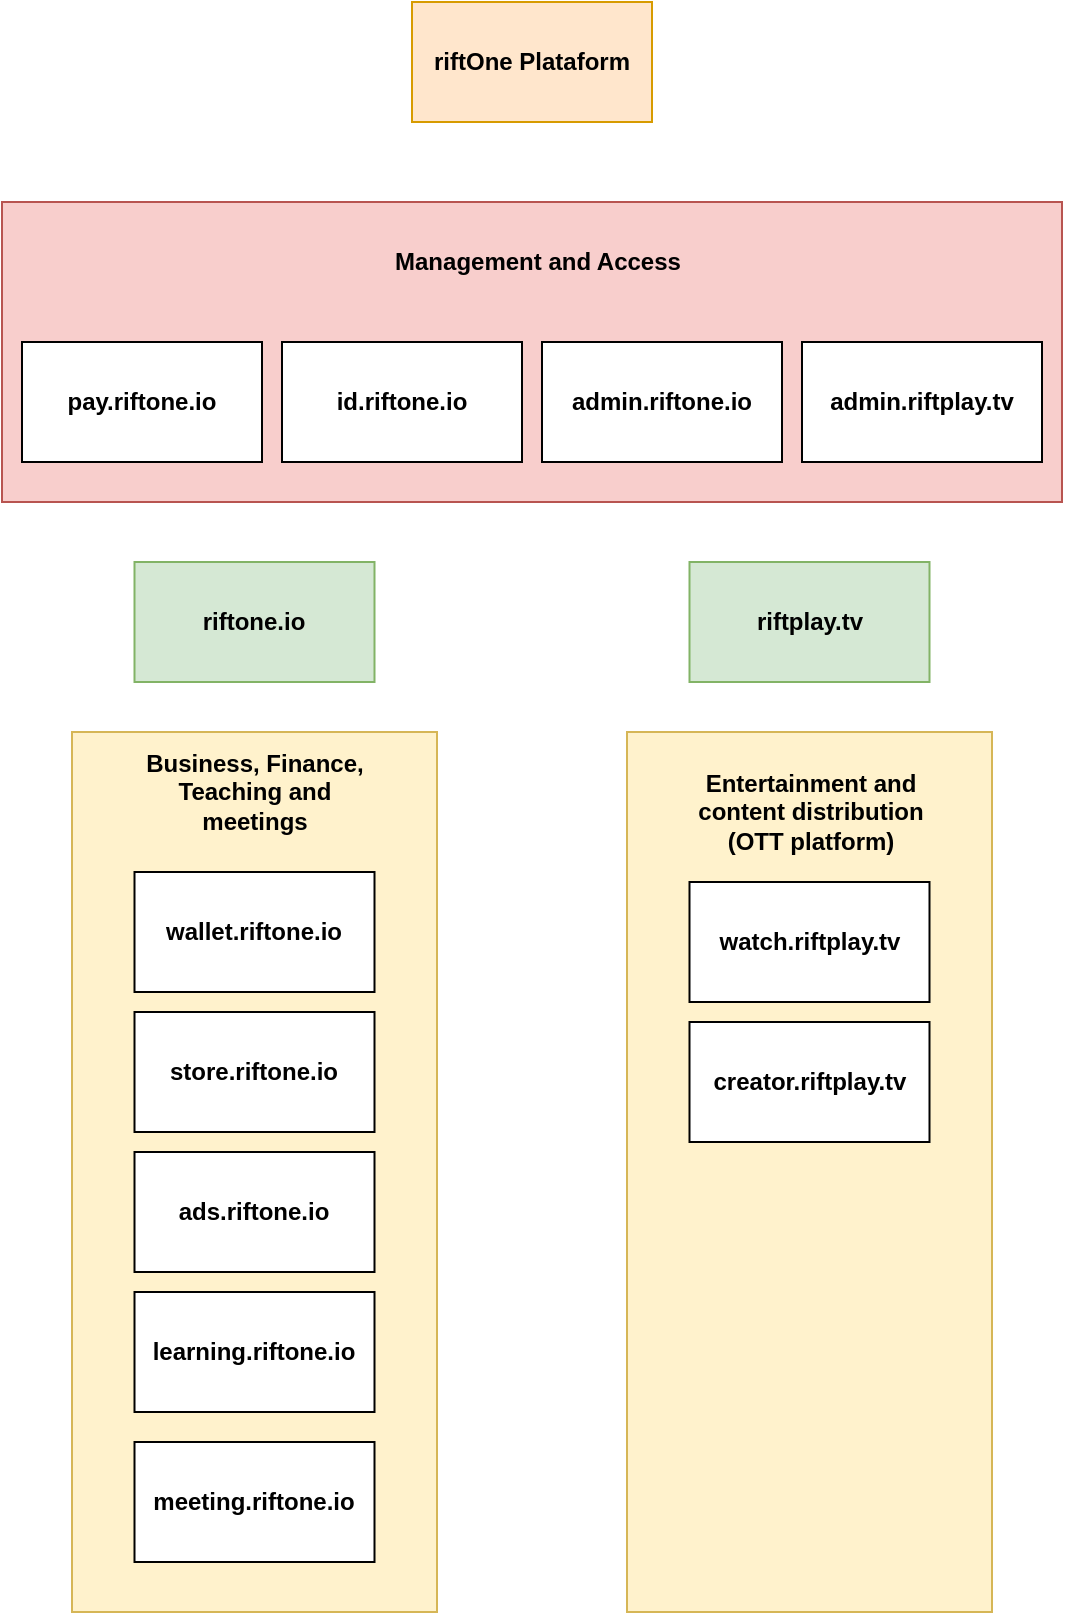 <mxfile version="20.2.3" type="github">
  <diagram id="R2lEEEUBdFMjLlhIrx00" name="Page-1">
    <mxGraphModel dx="1554" dy="867" grid="1" gridSize="10" guides="1" tooltips="1" connect="1" arrows="1" fold="1" page="1" pageScale="1" pageWidth="850" pageHeight="1100" math="0" shadow="0" extFonts="Permanent Marker^https://fonts.googleapis.com/css?family=Permanent+Marker">
      <root>
        <mxCell id="0" />
        <mxCell id="1" parent="0" />
        <mxCell id="aJMRBLY9oZxYdTQO_TVv-20" value="" style="rounded=0;whiteSpace=wrap;html=1;fillColor=#f8cecc;strokeColor=#b85450;" vertex="1" parent="1">
          <mxGeometry x="160" y="150" width="530" height="150" as="geometry" />
        </mxCell>
        <mxCell id="aJMRBLY9oZxYdTQO_TVv-19" value="" style="rounded=0;whiteSpace=wrap;html=1;fillColor=#fff2cc;strokeColor=#d6b656;" vertex="1" parent="1">
          <mxGeometry x="472.5" y="415" width="182.5" height="440" as="geometry" />
        </mxCell>
        <mxCell id="aJMRBLY9oZxYdTQO_TVv-16" value="" style="rounded=0;whiteSpace=wrap;html=1;fillColor=#fff2cc;strokeColor=#d6b656;" vertex="1" parent="1">
          <mxGeometry x="195" y="415" width="182.5" height="440" as="geometry" />
        </mxCell>
        <mxCell id="aJMRBLY9oZxYdTQO_TVv-1" value="riftOne Plataform" style="rounded=0;whiteSpace=wrap;html=1;fillColor=#ffe6cc;strokeColor=#d79b00;fontStyle=1" vertex="1" parent="1">
          <mxGeometry x="365" y="50" width="120" height="60" as="geometry" />
        </mxCell>
        <mxCell id="aJMRBLY9oZxYdTQO_TVv-2" value="riftone.io" style="rounded=0;whiteSpace=wrap;html=1;fillColor=#d5e8d4;strokeColor=#82b366;fontStyle=1" vertex="1" parent="1">
          <mxGeometry x="226.25" y="330" width="120" height="60" as="geometry" />
        </mxCell>
        <mxCell id="aJMRBLY9oZxYdTQO_TVv-3" value="riftplay.tv" style="rounded=0;whiteSpace=wrap;html=1;fillColor=#d5e8d4;strokeColor=#82b366;fontStyle=1" vertex="1" parent="1">
          <mxGeometry x="503.75" y="330" width="120" height="60" as="geometry" />
        </mxCell>
        <mxCell id="aJMRBLY9oZxYdTQO_TVv-6" value="&lt;div&gt;store.riftone.io&lt;/div&gt;" style="rounded=0;whiteSpace=wrap;html=1;fontStyle=1" vertex="1" parent="1">
          <mxGeometry x="226.25" y="555" width="120" height="60" as="geometry" />
        </mxCell>
        <mxCell id="aJMRBLY9oZxYdTQO_TVv-7" value="ads.riftone.io" style="rounded=0;whiteSpace=wrap;html=1;fontStyle=1" vertex="1" parent="1">
          <mxGeometry x="226.25" y="625" width="120" height="60" as="geometry" />
        </mxCell>
        <mxCell id="aJMRBLY9oZxYdTQO_TVv-8" value="learning.riftone.io" style="rounded=0;whiteSpace=wrap;html=1;fontStyle=1" vertex="1" parent="1">
          <mxGeometry x="226.25" y="695" width="120" height="60" as="geometry" />
        </mxCell>
        <mxCell id="aJMRBLY9oZxYdTQO_TVv-9" value="wallet.riftone.io" style="rounded=0;whiteSpace=wrap;html=1;fontStyle=1" vertex="1" parent="1">
          <mxGeometry x="226.25" y="485" width="120" height="60" as="geometry" />
        </mxCell>
        <mxCell id="aJMRBLY9oZxYdTQO_TVv-10" value="admin.riftone.io" style="rounded=0;whiteSpace=wrap;html=1;fontStyle=1" vertex="1" parent="1">
          <mxGeometry x="430" y="220" width="120" height="60" as="geometry" />
        </mxCell>
        <mxCell id="aJMRBLY9oZxYdTQO_TVv-11" value="admin.riftplay.tv" style="rounded=0;whiteSpace=wrap;html=1;fontStyle=1" vertex="1" parent="1">
          <mxGeometry x="560" y="220" width="120" height="60" as="geometry" />
        </mxCell>
        <mxCell id="aJMRBLY9oZxYdTQO_TVv-12" value="watch.riftplay.tv" style="rounded=0;whiteSpace=wrap;html=1;fontStyle=1" vertex="1" parent="1">
          <mxGeometry x="503.75" y="490" width="120" height="60" as="geometry" />
        </mxCell>
        <mxCell id="aJMRBLY9oZxYdTQO_TVv-13" value="creator.riftplay.tv" style="rounded=0;whiteSpace=wrap;html=1;fontStyle=1" vertex="1" parent="1">
          <mxGeometry x="503.75" y="560" width="120" height="60" as="geometry" />
        </mxCell>
        <mxCell id="aJMRBLY9oZxYdTQO_TVv-14" value="id.riftone.io" style="rounded=0;whiteSpace=wrap;html=1;fontStyle=1" vertex="1" parent="1">
          <mxGeometry x="300" y="220" width="120" height="60" as="geometry" />
        </mxCell>
        <mxCell id="aJMRBLY9oZxYdTQO_TVv-17" value="Business, Finance, Teaching and meetings" style="text;html=1;strokeColor=none;fillColor=none;align=center;verticalAlign=middle;whiteSpace=wrap;rounded=0;fontColor=#000000;fontStyle=1" vertex="1" parent="1">
          <mxGeometry x="220" y="425" width="132.5" height="40" as="geometry" />
        </mxCell>
        <mxCell id="aJMRBLY9oZxYdTQO_TVv-18" value="Entertainment and content distribution (OTT platform)" style="text;html=1;strokeColor=none;fillColor=none;align=center;verticalAlign=middle;whiteSpace=wrap;rounded=0;fontColor=#000000;fontStyle=1" vertex="1" parent="1">
          <mxGeometry x="497.5" y="425" width="132.5" height="60" as="geometry" />
        </mxCell>
        <mxCell id="aJMRBLY9oZxYdTQO_TVv-22" value="Management and Access" style="text;html=1;strokeColor=none;fillColor=none;align=center;verticalAlign=middle;whiteSpace=wrap;rounded=0;fontColor=#000000;fontStyle=1" vertex="1" parent="1">
          <mxGeometry x="317.5" y="165" width="220" height="30" as="geometry" />
        </mxCell>
        <mxCell id="aJMRBLY9oZxYdTQO_TVv-23" value="meeting.riftone.io" style="rounded=0;whiteSpace=wrap;html=1;fontStyle=1" vertex="1" parent="1">
          <mxGeometry x="226.25" y="770" width="120" height="60" as="geometry" />
        </mxCell>
        <mxCell id="aJMRBLY9oZxYdTQO_TVv-25" value="pay.riftone.io" style="rounded=0;whiteSpace=wrap;html=1;fontStyle=1" vertex="1" parent="1">
          <mxGeometry x="170" y="220" width="120" height="60" as="geometry" />
        </mxCell>
      </root>
    </mxGraphModel>
  </diagram>
</mxfile>
